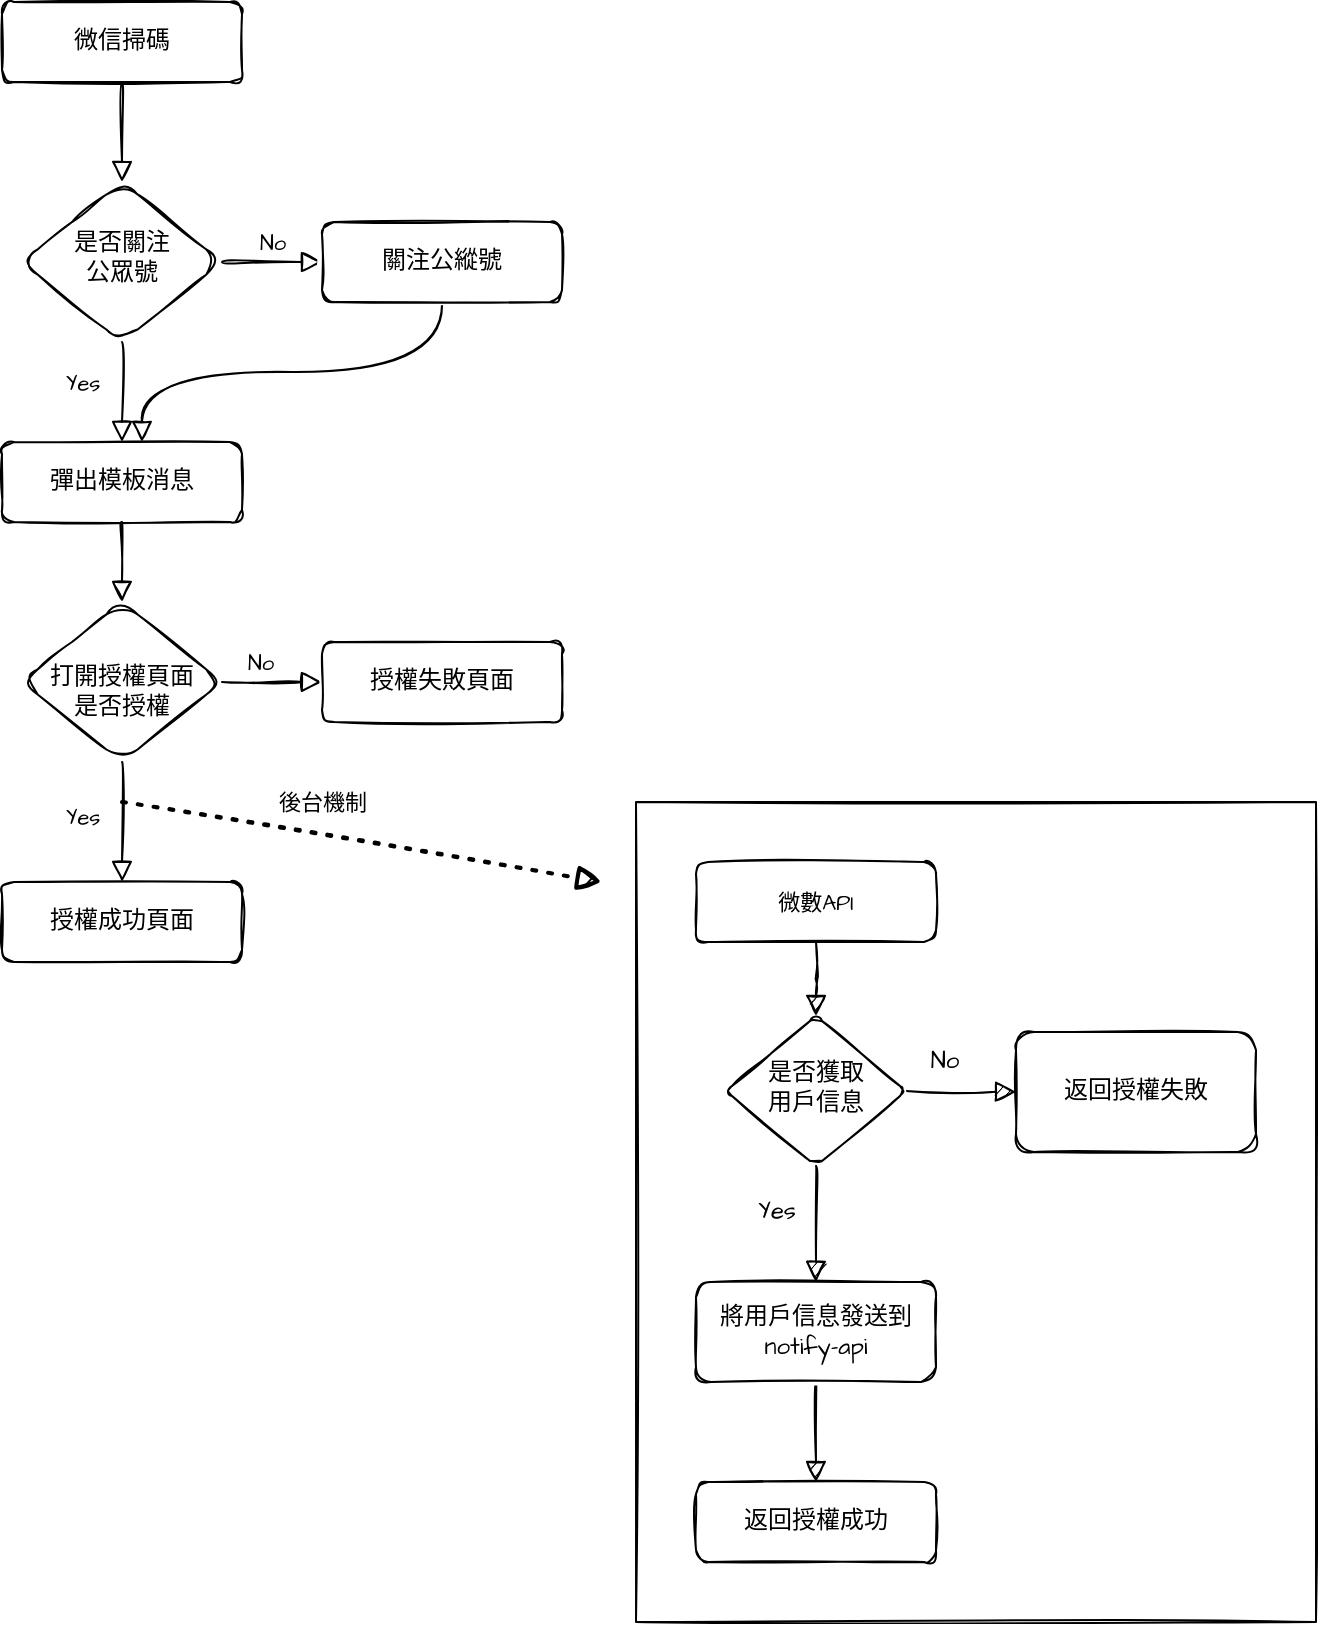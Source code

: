 <mxfile version="20.2.3" type="github">
  <diagram id="C5RBs43oDa-KdzZeNtuy" name="Page-1">
    <mxGraphModel dx="852" dy="437" grid="1" gridSize="10" guides="1" tooltips="1" connect="1" arrows="1" fold="1" page="1" pageScale="1" pageWidth="827" pageHeight="1169" math="0" shadow="0">
      <root>
        <mxCell id="WIyWlLk6GJQsqaUBKTNV-0" />
        <mxCell id="WIyWlLk6GJQsqaUBKTNV-1" parent="WIyWlLk6GJQsqaUBKTNV-0" />
        <mxCell id="6sny7bpwx-GG077Hk2YL-32" value="" style="rounded=0;whiteSpace=wrap;html=1;shadow=0;sketch=1;fontFamily=Architects Daughter;fontSource=https%3A%2F%2Ffonts.googleapis.com%2Fcss%3Ffamily%3DArchitects%2BDaughter;fontSize=12;fontColor=default;strokeColor=default;strokeWidth=1;fillColor=none;" vertex="1" parent="WIyWlLk6GJQsqaUBKTNV-1">
          <mxGeometry x="430" y="440" width="340" height="410" as="geometry" />
        </mxCell>
        <mxCell id="WIyWlLk6GJQsqaUBKTNV-2" value="" style="rounded=1;html=1;jettySize=auto;orthogonalLoop=1;fontSize=11;endArrow=block;endFill=0;endSize=8;strokeWidth=1;shadow=0;labelBackgroundColor=none;edgeStyle=orthogonalEdgeStyle;sketch=1;curved=1;fontFamily=Architects Daughter;fontSource=https%3A%2F%2Ffonts.googleapis.com%2Fcss%3Ffamily%3DArchitects%2BDaughter;" parent="WIyWlLk6GJQsqaUBKTNV-1" source="WIyWlLk6GJQsqaUBKTNV-3" target="WIyWlLk6GJQsqaUBKTNV-6" edge="1">
          <mxGeometry relative="1" as="geometry" />
        </mxCell>
        <mxCell id="WIyWlLk6GJQsqaUBKTNV-3" value="&lt;font&gt;微信掃碼&lt;/font&gt;" style="rounded=1;whiteSpace=wrap;html=1;fontSize=12;glass=0;strokeWidth=1;shadow=0;sketch=1;fontFamily=Architects Daughter;fontSource=https%3A%2F%2Ffonts.googleapis.com%2Fcss%3Ffamily%3DArchitects%2BDaughter;" parent="WIyWlLk6GJQsqaUBKTNV-1" vertex="1">
          <mxGeometry x="113" y="40" width="120" height="40" as="geometry" />
        </mxCell>
        <mxCell id="WIyWlLk6GJQsqaUBKTNV-4" value="Yes" style="rounded=1;html=1;jettySize=auto;orthogonalLoop=1;fontSize=11;endArrow=block;endFill=0;endSize=8;strokeWidth=1;shadow=0;labelBackgroundColor=none;edgeStyle=orthogonalEdgeStyle;sketch=1;curved=1;entryX=0.5;entryY=0;entryDx=0;entryDy=0;fontFamily=Architects Daughter;fontSource=https%3A%2F%2Ffonts.googleapis.com%2Fcss%3Ffamily%3DArchitects%2BDaughter;" parent="WIyWlLk6GJQsqaUBKTNV-1" source="WIyWlLk6GJQsqaUBKTNV-6" target="6sny7bpwx-GG077Hk2YL-1" edge="1">
          <mxGeometry x="-0.2" y="-20" relative="1" as="geometry">
            <mxPoint as="offset" />
            <mxPoint x="173" y="300" as="targetPoint" />
          </mxGeometry>
        </mxCell>
        <mxCell id="WIyWlLk6GJQsqaUBKTNV-5" value="No" style="edgeStyle=orthogonalEdgeStyle;rounded=1;html=1;jettySize=auto;orthogonalLoop=1;fontSize=11;endArrow=block;endFill=0;endSize=8;strokeWidth=1;shadow=0;labelBackgroundColor=none;sketch=1;curved=1;fontFamily=Architects Daughter;fontSource=https%3A%2F%2Ffonts.googleapis.com%2Fcss%3Ffamily%3DArchitects%2BDaughter;" parent="WIyWlLk6GJQsqaUBKTNV-1" source="WIyWlLk6GJQsqaUBKTNV-6" target="WIyWlLk6GJQsqaUBKTNV-7" edge="1">
          <mxGeometry y="10" relative="1" as="geometry">
            <mxPoint as="offset" />
          </mxGeometry>
        </mxCell>
        <mxCell id="WIyWlLk6GJQsqaUBKTNV-6" value="是否關注&lt;br&gt;公眾號" style="rhombus;whiteSpace=wrap;html=1;shadow=0;fontFamily=Architects Daughter;fontSize=12;align=center;strokeWidth=1;spacing=6;spacingTop=-4;sketch=1;rounded=1;fontSource=https%3A%2F%2Ffonts.googleapis.com%2Fcss%3Ffamily%3DArchitects%2BDaughter;" parent="WIyWlLk6GJQsqaUBKTNV-1" vertex="1">
          <mxGeometry x="123" y="130" width="100" height="80" as="geometry" />
        </mxCell>
        <mxCell id="6sny7bpwx-GG077Hk2YL-4" style="edgeStyle=orthogonalEdgeStyle;shape=connector;curved=1;rounded=1;sketch=1;orthogonalLoop=1;jettySize=auto;html=1;exitX=0.5;exitY=1;exitDx=0;exitDy=0;entryX=0.583;entryY=0;entryDx=0;entryDy=0;entryPerimeter=0;shadow=0;labelBackgroundColor=none;fontFamily=Architects Daughter;fontSize=11;fontColor=default;endArrow=block;endFill=0;endSize=8;strokeColor=default;strokeWidth=1;fontSource=https%3A%2F%2Ffonts.googleapis.com%2Fcss%3Ffamily%3DArchitects%2BDaughter;" edge="1" parent="WIyWlLk6GJQsqaUBKTNV-1" source="WIyWlLk6GJQsqaUBKTNV-7" target="6sny7bpwx-GG077Hk2YL-1">
          <mxGeometry relative="1" as="geometry" />
        </mxCell>
        <mxCell id="WIyWlLk6GJQsqaUBKTNV-7" value="關注公縱號" style="rounded=1;whiteSpace=wrap;html=1;fontSize=12;glass=0;strokeWidth=1;shadow=0;sketch=1;fontFamily=Architects Daughter;fontSource=https%3A%2F%2Ffonts.googleapis.com%2Fcss%3Ffamily%3DArchitects%2BDaughter;" parent="WIyWlLk6GJQsqaUBKTNV-1" vertex="1">
          <mxGeometry x="273" y="150" width="120" height="40" as="geometry" />
        </mxCell>
        <mxCell id="6sny7bpwx-GG077Hk2YL-3" style="edgeStyle=none;curved=1;rounded=1;sketch=1;hachureGap=4;orthogonalLoop=1;jettySize=auto;html=1;entryX=0.5;entryY=0;entryDx=0;entryDy=0;fontFamily=Architects Daughter;fontSource=https%3A%2F%2Ffonts.googleapis.com%2Fcss%3Ffamily%3DArchitects%2BDaughter;fontSize=11;endArrow=block;startSize=14;endSize=8;sourcePerimeterSpacing=8;targetPerimeterSpacing=8;labelBackgroundColor=none;endFill=0;strokeWidth=1;shadow=0;exitX=0.5;exitY=1;exitDx=0;exitDy=0;" edge="1" parent="WIyWlLk6GJQsqaUBKTNV-1" source="6sny7bpwx-GG077Hk2YL-1" target="6sny7bpwx-GG077Hk2YL-6">
          <mxGeometry relative="1" as="geometry">
            <mxPoint x="173" y="350.0" as="targetPoint" />
          </mxGeometry>
        </mxCell>
        <mxCell id="6sny7bpwx-GG077Hk2YL-1" value="&lt;font&gt;彈出模板消息&lt;/font&gt;" style="rounded=1;whiteSpace=wrap;html=1;fontSize=12;glass=0;strokeWidth=1;shadow=0;sketch=1;fontFamily=Architects Daughter;fontSource=https%3A%2F%2Ffonts.googleapis.com%2Fcss%3Ffamily%3DArchitects%2BDaughter;" vertex="1" parent="WIyWlLk6GJQsqaUBKTNV-1">
          <mxGeometry x="113" y="260" width="120" height="40" as="geometry" />
        </mxCell>
        <mxCell id="6sny7bpwx-GG077Hk2YL-10" style="edgeStyle=orthogonalEdgeStyle;shape=connector;curved=1;rounded=1;sketch=1;orthogonalLoop=1;jettySize=auto;html=1;exitX=1;exitY=0.5;exitDx=0;exitDy=0;shadow=0;labelBackgroundColor=none;fontFamily=Architects Daughter;fontSize=11;fontColor=default;endArrow=block;endFill=0;endSize=8;strokeColor=default;strokeWidth=1;fontSource=https%3A%2F%2Ffonts.googleapis.com%2Fcss%3Ffamily%3DArchitects%2BDaughter;" edge="1" parent="WIyWlLk6GJQsqaUBKTNV-1" source="6sny7bpwx-GG077Hk2YL-6">
          <mxGeometry relative="1" as="geometry">
            <mxPoint x="273" y="380.0" as="targetPoint" />
          </mxGeometry>
        </mxCell>
        <mxCell id="6sny7bpwx-GG077Hk2YL-12" value="No" style="edgeLabel;html=1;align=center;verticalAlign=middle;resizable=0;points=[];fontSize=11;fontFamily=Architects Daughter;fontColor=default;fontSource=https%3A%2F%2Ffonts.googleapis.com%2Fcss%3Ffamily%3DArchitects%2BDaughter;" vertex="1" connectable="0" parent="6sny7bpwx-GG077Hk2YL-10">
          <mxGeometry x="-0.26" relative="1" as="geometry">
            <mxPoint y="-10" as="offset" />
          </mxGeometry>
        </mxCell>
        <mxCell id="6sny7bpwx-GG077Hk2YL-14" style="edgeStyle=orthogonalEdgeStyle;shape=connector;curved=1;rounded=1;sketch=1;orthogonalLoop=1;jettySize=auto;html=1;shadow=0;labelBackgroundColor=none;fontFamily=Architects Daughter;fontSize=11;fontColor=default;endArrow=block;endFill=0;endSize=8;strokeColor=default;strokeWidth=1;entryX=0.5;entryY=0;entryDx=0;entryDy=0;fontSource=https%3A%2F%2Ffonts.googleapis.com%2Fcss%3Ffamily%3DArchitects%2BDaughter;" edge="1" parent="WIyWlLk6GJQsqaUBKTNV-1" source="6sny7bpwx-GG077Hk2YL-6" target="6sny7bpwx-GG077Hk2YL-15">
          <mxGeometry relative="1" as="geometry">
            <mxPoint x="173" y="464.5" as="targetPoint" />
          </mxGeometry>
        </mxCell>
        <mxCell id="6sny7bpwx-GG077Hk2YL-16" value="Yes" style="edgeLabel;html=1;align=center;verticalAlign=middle;resizable=0;points=[];fontSize=11;fontFamily=Architects Daughter;fontColor=default;fontSource=https%3A%2F%2Ffonts.googleapis.com%2Fcss%3Ffamily%3DArchitects%2BDaughter;" vertex="1" connectable="0" parent="6sny7bpwx-GG077Hk2YL-14">
          <mxGeometry x="-0.096" relative="1" as="geometry">
            <mxPoint x="-20" as="offset" />
          </mxGeometry>
        </mxCell>
        <mxCell id="6sny7bpwx-GG077Hk2YL-6" value="&lt;span style=&quot;&quot;&gt;&lt;br&gt;打開授權頁面&lt;br&gt;是否授權&lt;br&gt;&lt;/span&gt;" style="rhombus;whiteSpace=wrap;html=1;shadow=0;fontFamily=Architects Daughter;fontSize=12;align=center;strokeWidth=1;spacing=6;spacingTop=-4;sketch=1;rounded=1;fontSource=https%3A%2F%2Ffonts.googleapis.com%2Fcss%3Ffamily%3DArchitects%2BDaughter;" vertex="1" parent="WIyWlLk6GJQsqaUBKTNV-1">
          <mxGeometry x="123" y="340" width="100" height="80" as="geometry" />
        </mxCell>
        <mxCell id="6sny7bpwx-GG077Hk2YL-11" value="授權失敗頁面" style="rounded=1;whiteSpace=wrap;html=1;fontSize=12;glass=0;strokeWidth=1;shadow=0;sketch=1;fontFamily=Architects Daughter;fontSource=https%3A%2F%2Ffonts.googleapis.com%2Fcss%3Ffamily%3DArchitects%2BDaughter;" vertex="1" parent="WIyWlLk6GJQsqaUBKTNV-1">
          <mxGeometry x="273" y="360" width="120" height="40" as="geometry" />
        </mxCell>
        <mxCell id="6sny7bpwx-GG077Hk2YL-15" value="授權成功頁面" style="rounded=1;whiteSpace=wrap;html=1;fontSize=12;glass=0;strokeWidth=1;shadow=0;sketch=1;fontFamily=Architects Daughter;fontSource=https%3A%2F%2Ffonts.googleapis.com%2Fcss%3Ffamily%3DArchitects%2BDaughter;" vertex="1" parent="WIyWlLk6GJQsqaUBKTNV-1">
          <mxGeometry x="113" y="480" width="120" height="40" as="geometry" />
        </mxCell>
        <mxCell id="6sny7bpwx-GG077Hk2YL-17" value="" style="endArrow=block;dashed=1;html=1;dashPattern=1 3;strokeWidth=2;rounded=1;shadow=0;labelBackgroundColor=none;sketch=1;fontFamily=Architects Daughter;fontSize=11;fontColor=default;endSize=8;shape=connector;curved=1;endFill=1;fontSource=https%3A%2F%2Ffonts.googleapis.com%2Fcss%3Ffamily%3DArchitects%2BDaughter;" edge="1" parent="WIyWlLk6GJQsqaUBKTNV-1">
          <mxGeometry width="50" height="50" relative="1" as="geometry">
            <mxPoint x="173" y="440" as="sourcePoint" />
            <mxPoint x="413" y="480" as="targetPoint" />
          </mxGeometry>
        </mxCell>
        <mxCell id="6sny7bpwx-GG077Hk2YL-18" value="後台機制" style="edgeLabel;html=1;align=center;verticalAlign=middle;resizable=0;points=[];fontSize=11;fontFamily=Architects Daughter;fontColor=default;fontSource=https%3A%2F%2Ffonts.googleapis.com%2Fcss%3Ffamily%3DArchitects%2BDaughter;" vertex="1" connectable="0" parent="6sny7bpwx-GG077Hk2YL-17">
          <mxGeometry x="-0.172" y="4" relative="1" as="geometry">
            <mxPoint y="-13" as="offset" />
          </mxGeometry>
        </mxCell>
        <mxCell id="6sny7bpwx-GG077Hk2YL-23" value="" style="edgeStyle=orthogonalEdgeStyle;shape=connector;curved=1;rounded=1;sketch=1;orthogonalLoop=1;jettySize=auto;html=1;shadow=0;labelBackgroundColor=none;fontFamily=Architects Daughter;fontSource=https%3A%2F%2Ffonts.googleapis.com%2Fcss%3Ffamily%3DArchitects%2BDaughter;fontSize=11;fontColor=default;endArrow=block;endFill=1;endSize=8;strokeColor=default;strokeWidth=1;" edge="1" parent="WIyWlLk6GJQsqaUBKTNV-1" source="6sny7bpwx-GG077Hk2YL-19" target="6sny7bpwx-GG077Hk2YL-22">
          <mxGeometry relative="1" as="geometry" />
        </mxCell>
        <mxCell id="6sny7bpwx-GG077Hk2YL-19" value="&lt;font data-font-src=&quot;https://fonts.googleapis.com/css?family=Architects+Daughter&quot;&gt;微數API&lt;/font&gt;" style="rounded=1;whiteSpace=wrap;html=1;sketch=1;hachureGap=4;fontFamily=Architects Daughter;fontSource=https%3A%2F%2Ffonts.googleapis.com%2Fcss%3Ffamily%3DArchitects%2BDaughter;fontSize=11;fontColor=default;" vertex="1" parent="WIyWlLk6GJQsqaUBKTNV-1">
          <mxGeometry x="460" y="470" width="120" height="40" as="geometry" />
        </mxCell>
        <mxCell id="6sny7bpwx-GG077Hk2YL-25" value="" style="edgeStyle=orthogonalEdgeStyle;shape=connector;curved=1;rounded=1;sketch=1;orthogonalLoop=1;jettySize=auto;html=1;shadow=0;labelBackgroundColor=none;fontFamily=Architects Daughter;fontSource=https%3A%2F%2Ffonts.googleapis.com%2Fcss%3Ffamily%3DArchitects%2BDaughter;fontSize=12;fontColor=default;endArrow=block;endFill=1;endSize=8;strokeColor=default;strokeWidth=1;" edge="1" parent="WIyWlLk6GJQsqaUBKTNV-1" source="6sny7bpwx-GG077Hk2YL-22" target="6sny7bpwx-GG077Hk2YL-24">
          <mxGeometry relative="1" as="geometry" />
        </mxCell>
        <mxCell id="6sny7bpwx-GG077Hk2YL-28" value="No" style="edgeLabel;html=1;align=center;verticalAlign=middle;resizable=0;points=[];fontSize=12;fontFamily=Architects Daughter;fontColor=default;" vertex="1" connectable="0" parent="6sny7bpwx-GG077Hk2YL-25">
          <mxGeometry x="-0.329" y="-2" relative="1" as="geometry">
            <mxPoint y="-17" as="offset" />
          </mxGeometry>
        </mxCell>
        <mxCell id="6sny7bpwx-GG077Hk2YL-27" value="" style="edgeStyle=orthogonalEdgeStyle;shape=connector;curved=1;rounded=1;sketch=1;orthogonalLoop=1;jettySize=auto;html=1;shadow=0;labelBackgroundColor=none;fontFamily=Architects Daughter;fontSource=https%3A%2F%2Ffonts.googleapis.com%2Fcss%3Ffamily%3DArchitects%2BDaughter;fontSize=12;fontColor=default;endArrow=block;endFill=1;endSize=8;strokeColor=default;strokeWidth=1;" edge="1" parent="WIyWlLk6GJQsqaUBKTNV-1" source="6sny7bpwx-GG077Hk2YL-22" target="6sny7bpwx-GG077Hk2YL-26">
          <mxGeometry relative="1" as="geometry" />
        </mxCell>
        <mxCell id="6sny7bpwx-GG077Hk2YL-29" value="Yes" style="edgeLabel;html=1;align=center;verticalAlign=middle;resizable=0;points=[];fontSize=12;fontFamily=Architects Daughter;fontColor=default;" vertex="1" connectable="0" parent="6sny7bpwx-GG077Hk2YL-27">
          <mxGeometry x="-0.228" y="-1" relative="1" as="geometry">
            <mxPoint x="-19" as="offset" />
          </mxGeometry>
        </mxCell>
        <mxCell id="6sny7bpwx-GG077Hk2YL-22" value="是否獲取&lt;br&gt;用戶信息" style="rhombus;whiteSpace=wrap;html=1;sketch=1;hachureGap=4;fontFamily=Architects Daughter;fontSource=https%3A%2F%2Ffonts.googleapis.com%2Fcss%3Ffamily%3DArchitects%2BDaughter;fontSize=12;fontColor=default;shadow=0;strokeWidth=1;spacing=6;spacingTop=-4;rounded=1;align=center;arcSize=8;" vertex="1" parent="WIyWlLk6GJQsqaUBKTNV-1">
          <mxGeometry x="475" y="547" width="90" height="75" as="geometry" />
        </mxCell>
        <mxCell id="6sny7bpwx-GG077Hk2YL-24" value="返回授權失敗" style="whiteSpace=wrap;html=1;rounded=1;shadow=0;sketch=1;fontFamily=Architects Daughter;fontSource=https%3A%2F%2Ffonts.googleapis.com%2Fcss%3Ffamily%3DArchitects%2BDaughter;fontSize=12;fontColor=default;strokeColor=default;strokeWidth=1;fillColor=default;" vertex="1" parent="WIyWlLk6GJQsqaUBKTNV-1">
          <mxGeometry x="620" y="555" width="120" height="60" as="geometry" />
        </mxCell>
        <mxCell id="6sny7bpwx-GG077Hk2YL-31" value="" style="edgeStyle=orthogonalEdgeStyle;shape=connector;curved=1;rounded=1;sketch=1;orthogonalLoop=1;jettySize=auto;html=1;shadow=0;labelBackgroundColor=none;fontFamily=Architects Daughter;fontSource=https%3A%2F%2Ffonts.googleapis.com%2Fcss%3Ffamily%3DArchitects%2BDaughter;fontSize=12;fontColor=default;endArrow=block;endFill=1;endSize=8;strokeColor=default;strokeWidth=1;" edge="1" parent="WIyWlLk6GJQsqaUBKTNV-1" source="6sny7bpwx-GG077Hk2YL-26" target="6sny7bpwx-GG077Hk2YL-30">
          <mxGeometry relative="1" as="geometry" />
        </mxCell>
        <mxCell id="6sny7bpwx-GG077Hk2YL-26" value="將用戶信息發送到notify-api" style="whiteSpace=wrap;html=1;rounded=1;shadow=0;sketch=1;fontFamily=Architects Daughter;fontSource=https%3A%2F%2Ffonts.googleapis.com%2Fcss%3Ffamily%3DArchitects%2BDaughter;fontSize=12;fontColor=default;strokeColor=default;strokeWidth=1;fillColor=default;" vertex="1" parent="WIyWlLk6GJQsqaUBKTNV-1">
          <mxGeometry x="460" y="680" width="120" height="50" as="geometry" />
        </mxCell>
        <mxCell id="6sny7bpwx-GG077Hk2YL-30" value="返回授權成功" style="whiteSpace=wrap;html=1;rounded=1;shadow=0;sketch=1;fontFamily=Architects Daughter;fontSource=https%3A%2F%2Ffonts.googleapis.com%2Fcss%3Ffamily%3DArchitects%2BDaughter;fontSize=12;fontColor=default;strokeColor=default;strokeWidth=1;fillColor=default;" vertex="1" parent="WIyWlLk6GJQsqaUBKTNV-1">
          <mxGeometry x="460" y="780" width="120" height="40" as="geometry" />
        </mxCell>
      </root>
    </mxGraphModel>
  </diagram>
</mxfile>
